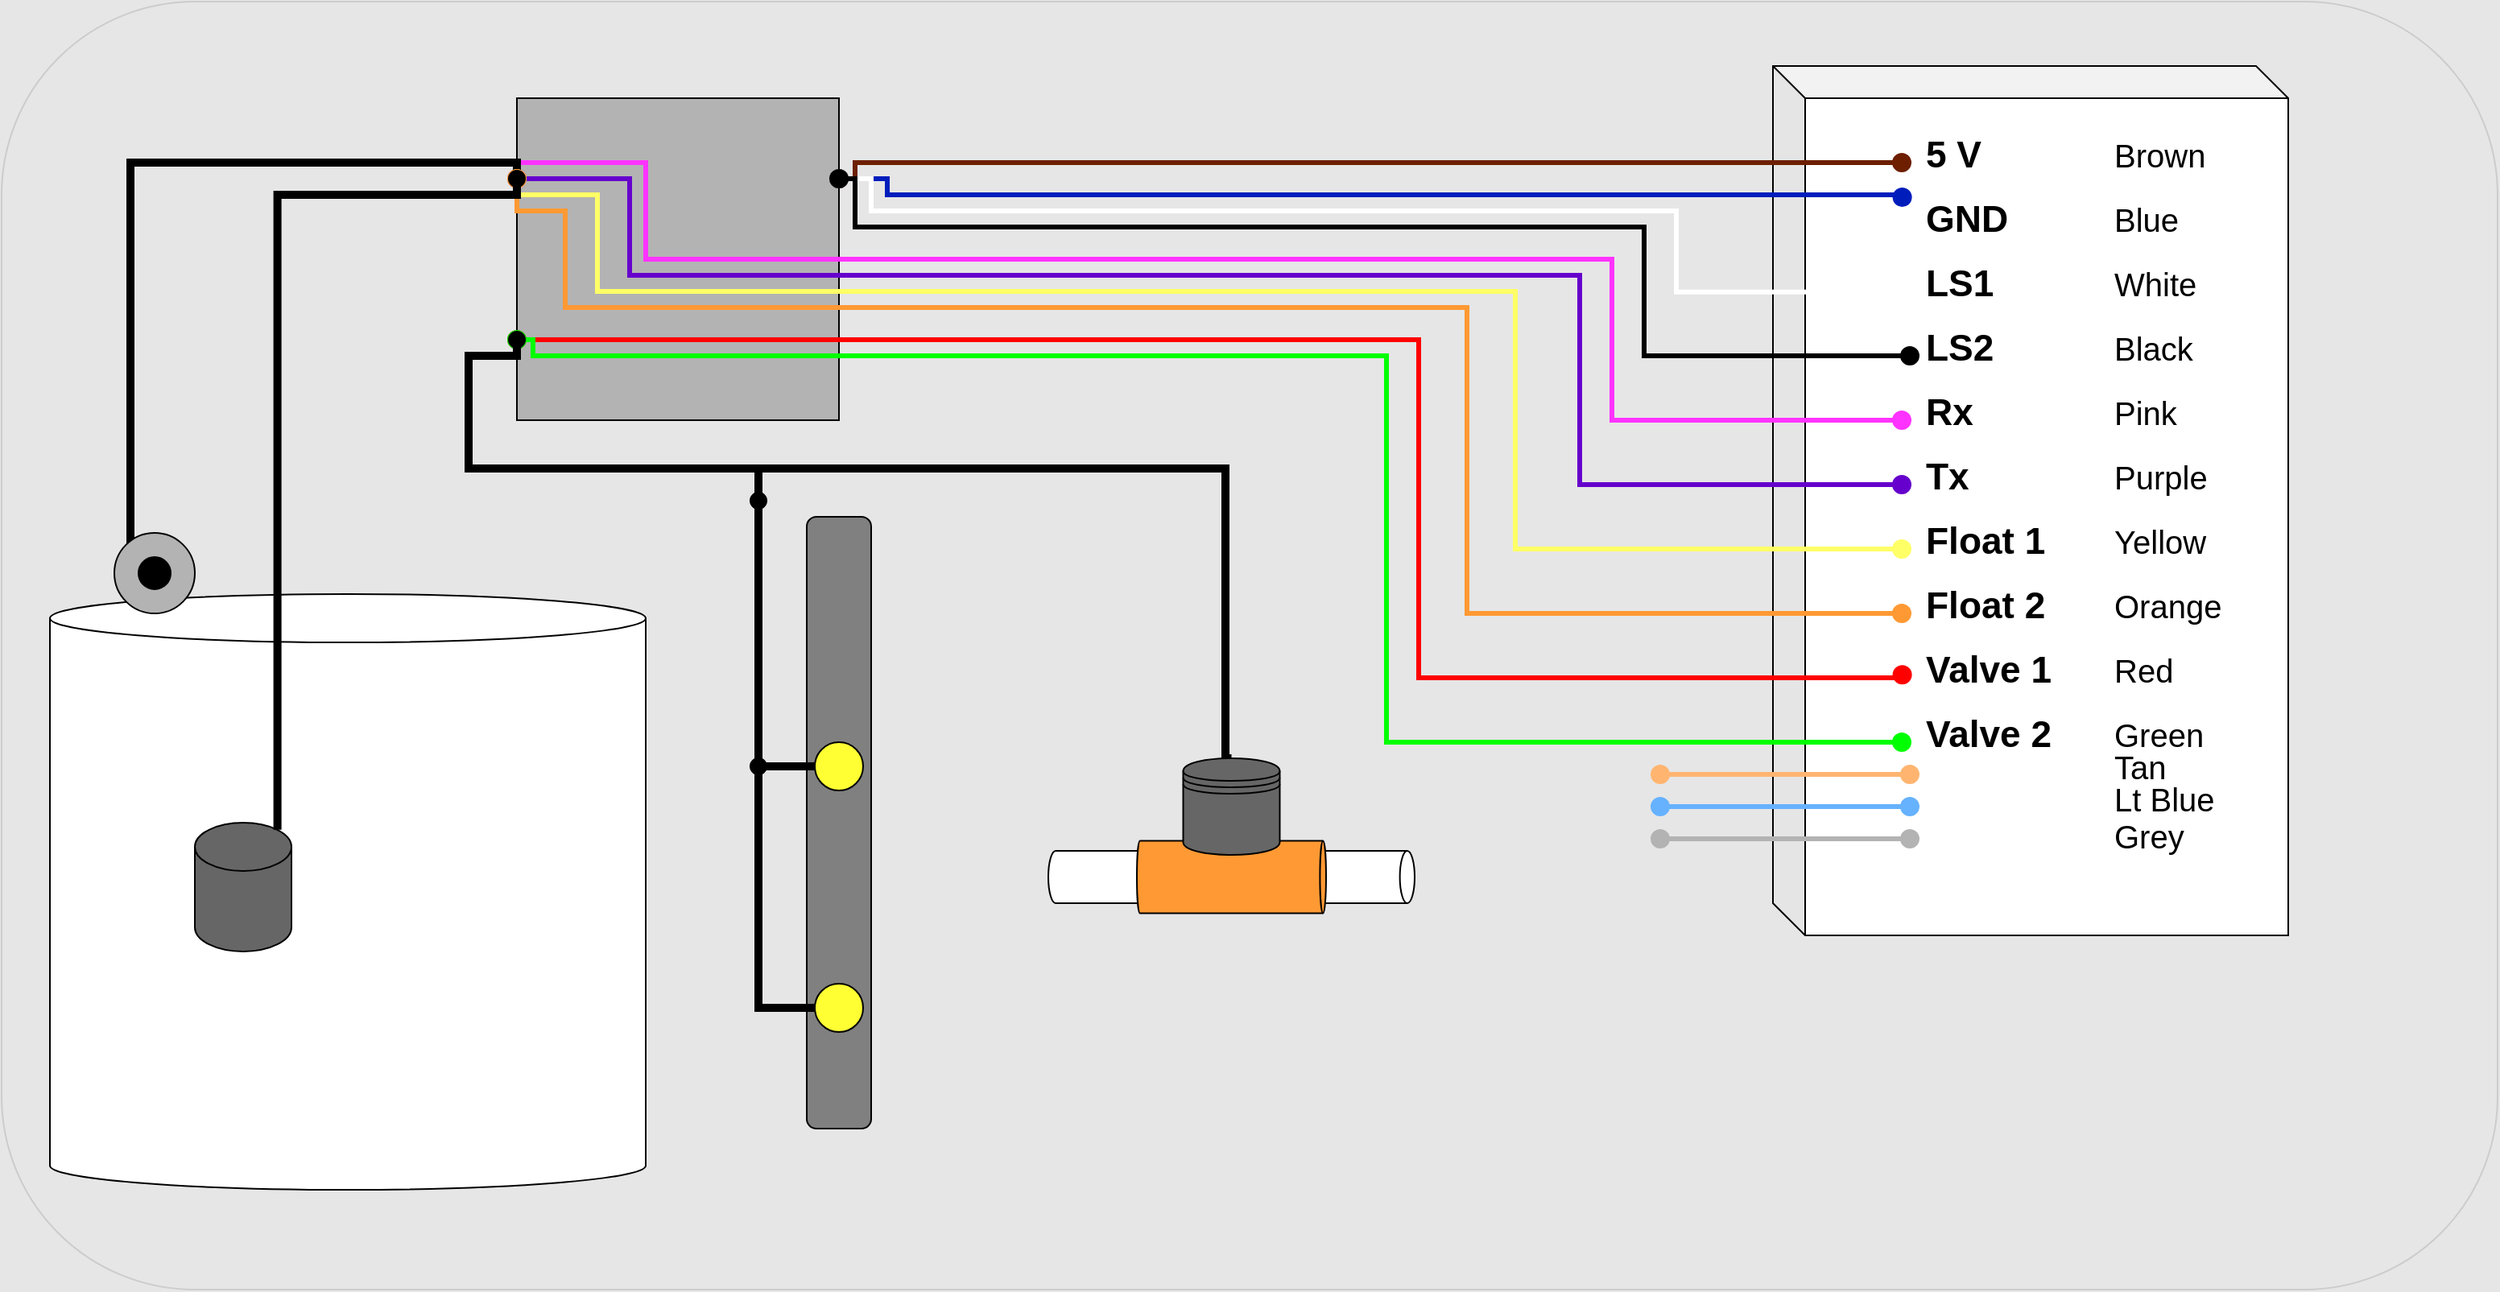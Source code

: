 <mxfile version="24.7.2" type="github">
  <diagram name="Page-1" id="7e0a89b8-554c-2b80-1dc8-d5c74ca68de4">
    <mxGraphModel dx="2269" dy="1317" grid="1" gridSize="10" guides="1" tooltips="1" connect="1" arrows="1" fold="1" page="1" pageScale="1" pageWidth="1100" pageHeight="850" background="#E6E6E6" math="0" shadow="0">
      <root>
        <mxCell id="0" />
        <mxCell id="1" parent="0" />
        <mxCell id="GZgzMt5lGDm11GtKSmbS-1" value="" style="rounded=1;whiteSpace=wrap;html=1;fillColor=#E6E6E6;fontColor=#333333;strokeColor=#CCCCCC;fillStyle=auto;gradientColor=none;" parent="1" vertex="1">
          <mxGeometry x="500" y="30" width="1550" height="800" as="geometry" />
        </mxCell>
        <mxCell id="Uim_rOpP8cY-PSNCOD3g-26" value="" style="shape=cube;whiteSpace=wrap;html=1;boundedLbl=1;backgroundOutline=1;darkOpacity=0.05;darkOpacity2=0.1;" vertex="1" parent="1">
          <mxGeometry x="1600" y="70" width="320" height="540" as="geometry" />
        </mxCell>
        <mxCell id="Uim_rOpP8cY-PSNCOD3g-5" value="" style="whiteSpace=wrap;html=1;aspect=fixed;fillColor=#B3B3B3;" vertex="1" parent="1">
          <mxGeometry x="820" y="90" width="200" height="200" as="geometry" />
        </mxCell>
        <mxCell id="eWyAGycqIImicUFKL28u-35" value="" style="group" parent="1" vertex="1" connectable="0">
          <mxGeometry x="1700" y="510" width="60" height="30" as="geometry" />
        </mxCell>
        <mxCell id="eWyAGycqIImicUFKL28u-31" value="" style="endArrow=oval;html=1;rounded=0;strokeWidth=3;targetPerimeterSpacing=0;endSize=9;startSize=9;startArrow=oval;startFill=1;endFill=1;fillColor=#0050ef;strokeColor=#ff0000;edgeStyle=orthogonalEdgeStyle;exitX=0;exitY=0.75;exitDx=0;exitDy=0;entryX=0.001;entryY=0.533;entryDx=0;entryDy=0;entryPerimeter=0;" parent="1" source="Uim_rOpP8cY-PSNCOD3g-5" edge="1">
          <mxGeometry width="50" height="50" relative="1" as="geometry">
            <mxPoint x="610" y="382.5" as="sourcePoint" />
            <mxPoint x="1680.3" y="448.105" as="targetPoint" />
            <Array as="points">
              <mxPoint x="1380" y="240" />
              <mxPoint x="1380" y="450" />
              <mxPoint x="1680" y="450" />
            </Array>
          </mxGeometry>
        </mxCell>
        <mxCell id="eWyAGycqIImicUFKL28u-37" value="" style="endArrow=oval;html=1;rounded=0;strokeWidth=3;targetPerimeterSpacing=0;endSize=9;startSize=9;startArrow=oval;startFill=1;endFill=1;fillColor=#0050ef;strokeColor=#FFB570;" parent="1" edge="1">
          <mxGeometry width="50" height="50" relative="1" as="geometry">
            <mxPoint x="1530" y="510" as="sourcePoint" />
            <mxPoint x="1685" y="510" as="targetPoint" />
          </mxGeometry>
        </mxCell>
        <mxCell id="eWyAGycqIImicUFKL28u-15" value="" style="endArrow=oval;html=1;rounded=0;strokeWidth=3;targetPerimeterSpacing=0;endSize=9;startSize=9;startArrow=oval;startFill=1;endFill=1;fillColor=#ffcd28;gradientColor=#ffa500;strokeColor=#FF33FF;exitX=0;exitY=0.25;exitDx=0;exitDy=0;edgeStyle=orthogonalEdgeStyle;" parent="1" source="Uim_rOpP8cY-PSNCOD3g-5" edge="1">
          <mxGeometry width="50" height="50" relative="1" as="geometry">
            <mxPoint x="513.552" y="201.856" as="sourcePoint" />
            <mxPoint x="1680" y="290" as="targetPoint" />
            <Array as="points">
              <mxPoint x="820" y="130" />
              <mxPoint x="900" y="130" />
              <mxPoint x="900" y="190" />
              <mxPoint x="1500" y="190" />
              <mxPoint x="1500" y="290" />
            </Array>
          </mxGeometry>
        </mxCell>
        <mxCell id="eWyAGycqIImicUFKL28u-41" value="" style="endArrow=oval;html=1;rounded=0;strokeWidth=3;targetPerimeterSpacing=0;endSize=9;startSize=9;startArrow=oval;startFill=1;endFill=1;fillColor=#0050ef;strokeColor=#00ff00;exitX=0;exitY=0.75;exitDx=0;exitDy=0;edgeStyle=orthogonalEdgeStyle;" parent="1" source="Uim_rOpP8cY-PSNCOD3g-5" edge="1">
          <mxGeometry width="50" height="50" relative="1" as="geometry">
            <mxPoint x="610" y="382.5" as="sourcePoint" />
            <mxPoint x="1680" y="490" as="targetPoint" />
            <Array as="points">
              <mxPoint x="830" y="240" />
              <mxPoint x="830" y="250" />
              <mxPoint x="1360" y="250" />
              <mxPoint x="1360" y="490" />
            </Array>
          </mxGeometry>
        </mxCell>
        <mxCell id="eWyAGycqIImicUFKL28u-38" value="" style="endArrow=oval;html=1;rounded=0;strokeWidth=3;targetPerimeterSpacing=0;endSize=9;startSize=9;startArrow=oval;startFill=1;endFill=1;fillColor=#ffff88;strokeColor=#66B2FF;" parent="1" edge="1">
          <mxGeometry width="50" height="50" relative="1" as="geometry">
            <mxPoint x="1530" y="530" as="sourcePoint" />
            <mxPoint x="1685" y="530" as="targetPoint" />
          </mxGeometry>
        </mxCell>
        <mxCell id="eWyAGycqIImicUFKL28u-34" value="" style="endArrow=oval;html=1;rounded=0;strokeWidth=3;targetPerimeterSpacing=0;endSize=9;startSize=9;startArrow=oval;startFill=1;endFill=1;fillColor=#ffcd28;gradientColor=#ffa500;strokeColor=#B3B3B3;" parent="1" edge="1">
          <mxGeometry width="50" height="50" relative="1" as="geometry">
            <mxPoint x="1530" y="550" as="sourcePoint" />
            <mxPoint x="1685" y="550" as="targetPoint" />
          </mxGeometry>
        </mxCell>
        <mxCell id="eWyAGycqIImicUFKL28u-18" value="" style="endArrow=oval;html=1;rounded=0;strokeWidth=3;targetPerimeterSpacing=0;endSize=9;startSize=9;startArrow=oval;startFill=1;endFill=1;fillColor=#0050ef;strokeColor=#6600CC;edgeStyle=orthogonalEdgeStyle;exitX=0;exitY=0.25;exitDx=0;exitDy=0;" parent="1" source="Uim_rOpP8cY-PSNCOD3g-5" edge="1">
          <mxGeometry width="50" height="50" relative="1" as="geometry">
            <mxPoint x="511.0" y="221.996" as="sourcePoint" />
            <mxPoint x="1680" y="330" as="targetPoint" />
            <Array as="points">
              <mxPoint x="890" y="140" />
              <mxPoint x="890" y="200" />
              <mxPoint x="1480" y="200" />
              <mxPoint x="1480" y="330" />
            </Array>
          </mxGeometry>
        </mxCell>
        <mxCell id="eWyAGycqIImicUFKL28u-69" style="edgeStyle=orthogonalEdgeStyle;shape=connector;rounded=0;orthogonalLoop=1;jettySize=auto;html=1;exitX=1;exitY=0.5;exitDx=0;exitDy=0;strokeColor=default;align=center;verticalAlign=middle;fontFamily=Helvetica;fontSize=11;fontColor=default;labelBackgroundColor=default;endArrow=oval;endFill=1;strokeWidth=5;entryX=0;entryY=0.25;entryDx=0;entryDy=0;" parent="1" source="eWyAGycqIImicUFKL28u-58" target="Uim_rOpP8cY-PSNCOD3g-5" edge="1">
          <mxGeometry relative="1" as="geometry">
            <mxPoint x="230" y="260" as="targetPoint" />
            <Array as="points">
              <mxPoint x="580" y="385" />
              <mxPoint x="580" y="130" />
              <mxPoint x="820" y="130" />
            </Array>
          </mxGeometry>
        </mxCell>
        <mxCell id="eWyAGycqIImicUFKL28u-61" value="" style="group" parent="1" vertex="1" connectable="0">
          <mxGeometry x="1000" y="350" width="40" height="380" as="geometry" />
        </mxCell>
        <mxCell id="eWyAGycqIImicUFKL28u-53" value="" style="rounded=1;whiteSpace=wrap;html=1;fillColor=#808080;" parent="eWyAGycqIImicUFKL28u-61" vertex="1">
          <mxGeometry width="40" height="380" as="geometry" />
        </mxCell>
        <mxCell id="eWyAGycqIImicUFKL28u-54" value="" style="ellipse;whiteSpace=wrap;html=1;aspect=fixed;fillColor=#FFFF33;" parent="eWyAGycqIImicUFKL28u-61" vertex="1">
          <mxGeometry x="5" y="140" width="30" height="30" as="geometry" />
        </mxCell>
        <mxCell id="eWyAGycqIImicUFKL28u-55" value="" style="ellipse;whiteSpace=wrap;html=1;aspect=fixed;fillColor=#FFFF33;" parent="eWyAGycqIImicUFKL28u-61" vertex="1">
          <mxGeometry x="5" y="290" width="30" height="30" as="geometry" />
        </mxCell>
        <mxCell id="eWyAGycqIImicUFKL28u-65" style="edgeStyle=orthogonalEdgeStyle;shape=connector;rounded=0;orthogonalLoop=1;jettySize=auto;html=1;exitX=0;exitY=0.5;exitDx=0;exitDy=0;strokeColor=default;align=center;verticalAlign=middle;fontFamily=Helvetica;fontSize=11;fontColor=default;labelBackgroundColor=default;endArrow=oval;endFill=1;strokeWidth=5;" parent="eWyAGycqIImicUFKL28u-61" source="eWyAGycqIImicUFKL28u-54" edge="1">
          <mxGeometry relative="1" as="geometry">
            <mxPoint x="-30" y="155" as="targetPoint" />
          </mxGeometry>
        </mxCell>
        <mxCell id="eWyAGycqIImicUFKL28u-62" style="edgeStyle=orthogonalEdgeStyle;rounded=0;orthogonalLoop=1;jettySize=auto;html=1;endArrow=oval;endFill=1;strokeWidth=5;entryX=0;entryY=0.75;entryDx=0;entryDy=0;exitX=0;exitY=0.5;exitDx=0;exitDy=0;" parent="1" source="eWyAGycqIImicUFKL28u-55" edge="1" target="Uim_rOpP8cY-PSNCOD3g-5">
          <mxGeometry relative="1" as="geometry">
            <mxPoint x="280" y="260" as="targetPoint" />
            <Array as="points">
              <mxPoint x="970" y="655" />
              <mxPoint x="970" y="320" />
              <mxPoint x="790" y="320" />
              <mxPoint x="790" y="250" />
              <mxPoint x="820" y="250" />
            </Array>
            <mxPoint x="780" y="675" as="sourcePoint" />
          </mxGeometry>
        </mxCell>
        <mxCell id="eWyAGycqIImicUFKL28u-4" value="" style="endArrow=oval;html=1;rounded=0;strokeWidth=3;targetPerimeterSpacing=0;endSize=9;startSize=9;startArrow=oval;startFill=1;endFill=1;fillColor=#0050ef;strokeColor=#001DBC;edgeStyle=orthogonalEdgeStyle;exitX=1;exitY=0.25;exitDx=0;exitDy=0;entryX=0.001;entryY=0.1;entryDx=0;entryDy=0;entryPerimeter=0;" parent="1" edge="1" source="Uim_rOpP8cY-PSNCOD3g-5">
          <mxGeometry width="50" height="50" relative="1" as="geometry">
            <mxPoint x="510" y="140.0" as="sourcePoint" />
            <mxPoint x="1680.3" y="151.5" as="targetPoint" />
            <Array as="points">
              <mxPoint x="1050" y="140" />
              <mxPoint x="1050" y="150" />
              <mxPoint x="1680" y="150" />
            </Array>
          </mxGeometry>
        </mxCell>
        <mxCell id="eWyAGycqIImicUFKL28u-2" value="" style="endArrow=oval;html=1;rounded=0;strokeWidth=3;targetPerimeterSpacing=0;endSize=9;startSize=9;startArrow=oval;startFill=1;endFill=1;fillColor=#a0522d;strokeColor=#6D1F00;edgeStyle=orthogonalEdgeStyle;elbow=vertical;exitX=1;exitY=0.25;exitDx=0;exitDy=0;" parent="1" source="Uim_rOpP8cY-PSNCOD3g-5" edge="1">
          <mxGeometry width="50" height="50" relative="1" as="geometry">
            <mxPoint x="509.84" y="126.596" as="sourcePoint" />
            <mxPoint x="1680" y="130" as="targetPoint" />
            <Array as="points">
              <mxPoint x="1030" y="140" />
              <mxPoint x="1030" y="130" />
            </Array>
          </mxGeometry>
        </mxCell>
        <mxCell id="eWyAGycqIImicUFKL28u-9" value="" style="endArrow=oval;html=1;rounded=0;strokeWidth=3;targetPerimeterSpacing=0;startArrow=oval;startFill=0;endFill=0;strokeColor=#FFFFFF;startFillColor=#000000;endFillColor=#000000;edgeStyle=orthogonalEdgeStyle;exitX=1;exitY=0.25;exitDx=0;exitDy=0;endSize=9;startSize=9;entryX=0;entryY=0.186;entryDx=0;entryDy=0;entryPerimeter=0;" parent="1" source="Uim_rOpP8cY-PSNCOD3g-5" edge="1">
          <mxGeometry width="50" height="50" relative="1" as="geometry">
            <mxPoint x="511.0" y="162.0" as="sourcePoint" />
            <mxPoint x="1680" y="210.41" as="targetPoint" />
            <Array as="points">
              <mxPoint x="1040" y="140" />
              <mxPoint x="1040" y="160" />
              <mxPoint x="1540" y="160" />
              <mxPoint x="1540" y="210" />
            </Array>
          </mxGeometry>
        </mxCell>
        <mxCell id="eWyAGycqIImicUFKL28u-12" value="" style="endArrow=oval;html=1;rounded=0;strokeWidth=3;targetPerimeterSpacing=0;endSize=9;startSize=9;startArrow=oval;startFill=1;endFill=1;fillColor=#0050ef;strokeColor=#000000;exitX=1;exitY=0.25;exitDx=0;exitDy=0;edgeStyle=orthogonalEdgeStyle;" parent="1" source="Uim_rOpP8cY-PSNCOD3g-5" edge="1">
          <mxGeometry width="50" height="50" relative="1" as="geometry">
            <mxPoint x="514.48" y="179.808" as="sourcePoint" />
            <mxPoint x="1685" y="250" as="targetPoint" />
            <Array as="points">
              <mxPoint x="1030" y="140" />
              <mxPoint x="1030" y="170" />
              <mxPoint x="1520" y="170" />
              <mxPoint x="1520" y="250" />
            </Array>
          </mxGeometry>
        </mxCell>
        <mxCell id="eWyAGycqIImicUFKL28u-52" style="edgeStyle=orthogonalEdgeStyle;rounded=0;orthogonalLoop=1;jettySize=auto;html=1;exitX=0.5;exitY=1;exitDx=0;exitDy=0;" parent="1" edge="1">
          <mxGeometry relative="1" as="geometry">
            <mxPoint x="770" y="430" as="sourcePoint" />
            <mxPoint x="770" y="430" as="targetPoint" />
          </mxGeometry>
        </mxCell>
        <mxCell id="eWyAGycqIImicUFKL28u-22" value="" style="endArrow=oval;html=1;rounded=0;strokeWidth=3;targetPerimeterSpacing=0;endSize=9;startSize=9;startArrow=oval;startFill=1;endFill=1;fillColor=#ffff88;strokeColor=#FFFF66;edgeStyle=orthogonalEdgeStyle;" parent="1" edge="1">
          <mxGeometry width="50" height="50" relative="1" as="geometry">
            <mxPoint x="820" y="140" as="sourcePoint" />
            <mxPoint x="1680" y="370" as="targetPoint" />
            <Array as="points">
              <mxPoint x="870" y="150" />
              <mxPoint x="870" y="210" />
              <mxPoint x="1440" y="210" />
              <mxPoint x="1440" y="370" />
            </Array>
          </mxGeometry>
        </mxCell>
        <mxCell id="eWyAGycqIImicUFKL28u-25" value="" style="endArrow=oval;html=1;rounded=0;strokeWidth=3;targetPerimeterSpacing=0;endSize=9;startSize=9;startArrow=oval;startFill=1;endFill=1;fillColor=#0050ef;strokeColor=#FF9933;edgeStyle=orthogonalEdgeStyle;" parent="1" edge="1">
          <mxGeometry width="50" height="50" relative="1" as="geometry">
            <mxPoint x="820" y="140" as="sourcePoint" />
            <mxPoint x="1680" y="410" as="targetPoint" />
            <Array as="points">
              <mxPoint x="820" y="160" />
              <mxPoint x="850" y="160" />
              <mxPoint x="850" y="220" />
              <mxPoint x="1410" y="220" />
              <mxPoint x="1410" y="410" />
            </Array>
          </mxGeometry>
        </mxCell>
        <mxCell id="eWyAGycqIImicUFKL28u-74" style="edgeStyle=orthogonalEdgeStyle;shape=connector;rounded=0;orthogonalLoop=1;jettySize=auto;html=1;exitX=0.5;exitY=0;exitDx=0;exitDy=0;strokeColor=default;align=center;verticalAlign=middle;fontFamily=Helvetica;fontSize=11;fontColor=default;labelBackgroundColor=default;endArrow=oval;endFill=1;strokeWidth=5;" parent="1" source="eWyAGycqIImicUFKL28u-73" edge="1">
          <mxGeometry relative="1" as="geometry">
            <mxPoint x="970" y="340" as="targetPoint" />
            <Array as="points">
              <mxPoint x="1260" y="500" />
              <mxPoint x="1260" y="320" />
              <mxPoint x="970" y="320" />
              <mxPoint x="970" y="340" />
            </Array>
          </mxGeometry>
        </mxCell>
        <mxCell id="Uim_rOpP8cY-PSNCOD3g-9" value="" style="group" vertex="1" connectable="0" parent="1">
          <mxGeometry x="1150" y="500" width="227.5" height="96.25" as="geometry" />
        </mxCell>
        <mxCell id="Uim_rOpP8cY-PSNCOD3g-7" value="" style="shape=cylinder3;whiteSpace=wrap;html=1;boundedLbl=1;backgroundOutline=1;size=4.596;rotation=90;" vertex="1" parent="Uim_rOpP8cY-PSNCOD3g-9">
          <mxGeometry x="97.5" y="-40" width="32.5" height="227.5" as="geometry" />
        </mxCell>
        <mxCell id="Uim_rOpP8cY-PSNCOD3g-8" value="" style="shape=cylinder3;whiteSpace=wrap;html=1;boundedLbl=1;backgroundOutline=1;size=1.904;rotation=90;fillColor=#FF9933;" vertex="1" parent="Uim_rOpP8cY-PSNCOD3g-9">
          <mxGeometry x="91.25" y="15" width="45" height="117.5" as="geometry" />
        </mxCell>
        <mxCell id="eWyAGycqIImicUFKL28u-73" value="" style="shape=datastore;whiteSpace=wrap;html=1;fontFamily=Helvetica;fontSize=11;fontColor=default;labelBackgroundColor=default;fillColor=#666666;" parent="Uim_rOpP8cY-PSNCOD3g-9" vertex="1">
          <mxGeometry x="83.75" width="60" height="60" as="geometry" />
        </mxCell>
        <mxCell id="Uim_rOpP8cY-PSNCOD3g-11" value="" style="shape=cylinder3;whiteSpace=wrap;html=1;boundedLbl=1;backgroundOutline=1;size=15;" vertex="1" parent="1">
          <mxGeometry x="530" y="398" width="370" height="370" as="geometry" />
        </mxCell>
        <mxCell id="eWyAGycqIImicUFKL28u-57" value="" style="shape=cylinder3;whiteSpace=wrap;html=1;boundedLbl=1;backgroundOutline=1;size=15;fillColor=#666666;" parent="1" vertex="1">
          <mxGeometry x="620" y="540" width="60" height="80" as="geometry" />
        </mxCell>
        <mxCell id="Uim_rOpP8cY-PSNCOD3g-6" style="edgeStyle=orthogonalEdgeStyle;rounded=0;orthogonalLoop=1;jettySize=auto;html=1;exitX=0.855;exitY=0;exitDx=0;exitDy=4.35;exitPerimeter=0;entryX=0;entryY=0.25;entryDx=0;entryDy=0;strokeWidth=5;endArrow=oval;endFill=1;" edge="1" parent="1" source="eWyAGycqIImicUFKL28u-57" target="Uim_rOpP8cY-PSNCOD3g-5">
          <mxGeometry relative="1" as="geometry">
            <Array as="points">
              <mxPoint x="671" y="150" />
              <mxPoint x="820" y="150" />
            </Array>
          </mxGeometry>
        </mxCell>
        <mxCell id="eWyAGycqIImicUFKL28u-58" value="" style="ellipse;whiteSpace=wrap;html=1;aspect=fixed;fillColor=#B3B3B3;" parent="1" vertex="1">
          <mxGeometry x="570" y="360" width="50" height="50" as="geometry" />
        </mxCell>
        <mxCell id="eWyAGycqIImicUFKL28u-59" value="" style="ellipse;whiteSpace=wrap;html=1;aspect=fixed;fillColor=#000000;" parent="1" vertex="1">
          <mxGeometry x="585" y="375" width="20" height="20" as="geometry" />
        </mxCell>
        <mxCell id="Uim_rOpP8cY-PSNCOD3g-14" value="Pink" style="text;html=1;align=left;verticalAlign=middle;whiteSpace=wrap;rounded=0;labelBackgroundColor=none;fontSize=20;fontStyle=0;fontColor=#000000;spacingTop=0;container=0;flipV=1;" vertex="1" parent="1">
          <mxGeometry x="1810" y="270" width="40" height="30" as="geometry" />
        </mxCell>
        <mxCell id="Uim_rOpP8cY-PSNCOD3g-15" value="White" style="text;html=1;align=left;verticalAlign=middle;whiteSpace=wrap;rounded=0;labelBackgroundColor=none;fontSize=20;fontStyle=0;fontColor=#000000;spacingTop=0;container=0;flipV=1;" vertex="1" parent="1">
          <mxGeometry x="1810" y="190" width="60" height="30" as="geometry" />
        </mxCell>
        <mxCell id="Uim_rOpP8cY-PSNCOD3g-16" value="Orange" style="text;html=1;align=left;verticalAlign=middle;whiteSpace=wrap;rounded=0;labelBackgroundColor=none;fontSize=20;fontStyle=0;fontColor=#000000;spacingTop=0;container=0;flipV=1;" vertex="1" parent="1">
          <mxGeometry x="1810" y="390" width="85" height="30" as="geometry" />
        </mxCell>
        <mxCell id="Uim_rOpP8cY-PSNCOD3g-17" value="Red" style="text;html=1;align=left;verticalAlign=middle;whiteSpace=wrap;rounded=0;labelBackgroundColor=none;fontSize=20;fontStyle=0;fontColor=#000000;spacingTop=0;container=0;flipV=1;" vertex="1" parent="1">
          <mxGeometry x="1810" y="430" width="110" height="30" as="geometry" />
        </mxCell>
        <mxCell id="Uim_rOpP8cY-PSNCOD3g-18" value="Blue" style="text;html=1;align=left;verticalAlign=middle;whiteSpace=wrap;rounded=0;labelBackgroundColor=none;fontSize=20;fontStyle=0;fontColor=#000000;spacingTop=0;container=0;flipV=1;" vertex="1" parent="1">
          <mxGeometry x="1810" y="150" width="60" height="30" as="geometry" />
        </mxCell>
        <mxCell id="Uim_rOpP8cY-PSNCOD3g-20" value="Purple" style="text;html=1;align=left;verticalAlign=middle;whiteSpace=wrap;rounded=0;labelBackgroundColor=none;fontSize=20;fontStyle=0;fontColor=#000000;spacingTop=0;container=0;flipV=1;" vertex="1" parent="1">
          <mxGeometry x="1810" y="310" width="60" height="30" as="geometry" />
        </mxCell>
        <mxCell id="Uim_rOpP8cY-PSNCOD3g-21" value="Brown" style="text;html=1;align=left;verticalAlign=middle;whiteSpace=wrap;rounded=0;labelBackgroundColor=none;fontSize=20;fontStyle=0;fontColor=#000000;spacingTop=0;container=0;flipV=1;" vertex="1" parent="1">
          <mxGeometry x="1810" y="110" width="60" height="30" as="geometry" />
        </mxCell>
        <mxCell id="Uim_rOpP8cY-PSNCOD3g-23" value="Yellow" style="text;html=1;align=left;verticalAlign=middle;whiteSpace=wrap;rounded=0;labelBackgroundColor=none;fontSize=20;fontStyle=0;fontColor=#000000;spacingTop=0;container=0;flipV=1;" vertex="1" parent="1">
          <mxGeometry x="1810" y="350" width="95" height="30" as="geometry" />
        </mxCell>
        <mxCell id="HwqSG6qm3EEAJKm69LRL-37" value="5 V " style="text;html=1;align=left;verticalAlign=middle;whiteSpace=wrap;rounded=0;labelBackgroundColor=none;fontSize=23;fontStyle=1;fontColor=#000000;spacingTop=0;container=0;" parent="1" vertex="1">
          <mxGeometry x="1692.5" y="110" width="60" height="30" as="geometry" />
        </mxCell>
        <mxCell id="eWyAGycqIImicUFKL28u-17" value="Tx" style="text;html=1;align=left;verticalAlign=middle;whiteSpace=wrap;rounded=0;labelBackgroundColor=none;fontSize=23;fontStyle=1;fontColor=#000000;spacingTop=0;container=0;" parent="1" vertex="1">
          <mxGeometry x="1692.5" y="310" width="60" height="30" as="geometry" />
        </mxCell>
        <mxCell id="eWyAGycqIImicUFKL28u-11" value="&lt;div&gt;&lt;font color=&quot;#000000&quot;&gt;LS2&lt;/font&gt;&lt;/div&gt;" style="text;html=1;align=left;verticalAlign=middle;whiteSpace=wrap;rounded=0;labelBackgroundColor=none;fontSize=23;fontStyle=1;fontColor=#FFFFFF;spacingTop=0;container=0;" parent="1" vertex="1">
          <mxGeometry x="1692.5" y="230" width="60" height="30" as="geometry" />
        </mxCell>
        <mxCell id="eWyAGycqIImicUFKL28u-30" value="&lt;div&gt;&lt;font color=&quot;#000000&quot;&gt;Valve 2&lt;/font&gt;&lt;/div&gt;" style="text;html=1;align=left;verticalAlign=middle;whiteSpace=wrap;rounded=0;labelBackgroundColor=none;fontSize=23;fontStyle=1;fontColor=#FFFFFF;spacingTop=0;container=0;" parent="1" vertex="1">
          <mxGeometry x="1692.5" y="470" width="85" height="30" as="geometry" />
        </mxCell>
        <mxCell id="eWyAGycqIImicUFKL28u-21" value="Float 1" style="text;html=1;align=left;verticalAlign=middle;whiteSpace=wrap;rounded=0;labelBackgroundColor=none;fontSize=23;fontStyle=1;fontColor=#000000;spacingTop=0;container=0;" parent="1" vertex="1">
          <mxGeometry x="1692.5" y="350" width="95" height="30" as="geometry" />
        </mxCell>
        <mxCell id="eWyAGycqIImicUFKL28u-14" value="Rx" style="text;html=1;align=left;verticalAlign=middle;whiteSpace=wrap;rounded=0;labelBackgroundColor=none;fontSize=23;fontStyle=1;fontColor=#000000;spacingTop=0;container=0;" parent="1" vertex="1">
          <mxGeometry x="1692.5" y="270" width="19.859" height="30" as="geometry" />
        </mxCell>
        <mxCell id="eWyAGycqIImicUFKL28u-8" value="LS1" style="text;html=1;align=left;verticalAlign=middle;whiteSpace=wrap;rounded=0;labelBackgroundColor=none;fontSize=23;fontStyle=1;fontColor=#000000;spacingTop=0;container=0;" parent="1" vertex="1">
          <mxGeometry x="1692.5" y="190" width="60" height="30" as="geometry" />
        </mxCell>
        <mxCell id="eWyAGycqIImicUFKL28u-24" value="Float 2" style="text;html=1;align=left;verticalAlign=middle;whiteSpace=wrap;rounded=0;labelBackgroundColor=none;fontSize=23;fontStyle=1;fontColor=#000000;spacingTop=0;container=0;" parent="1" vertex="1">
          <mxGeometry x="1692.5" y="390" width="85" height="30" as="geometry" />
        </mxCell>
        <mxCell id="eWyAGycqIImicUFKL28u-33" value="Valve 1" style="text;html=1;align=left;verticalAlign=middle;whiteSpace=wrap;rounded=0;labelBackgroundColor=none;fontSize=23;fontStyle=1;fontColor=#000000;spacingTop=0;container=0;" parent="1" vertex="1">
          <mxGeometry x="1692.5" y="430" width="110" height="30" as="geometry" />
        </mxCell>
        <mxCell id="eWyAGycqIImicUFKL28u-3" value="GND" style="text;html=1;align=left;verticalAlign=middle;whiteSpace=wrap;rounded=0;labelBackgroundColor=none;fontSize=23;fontStyle=1;fontColor=#000000;spacingTop=0;container=0;" parent="1" vertex="1">
          <mxGeometry x="1692.5" y="150" width="60" height="30" as="geometry" />
        </mxCell>
        <mxCell id="Uim_rOpP8cY-PSNCOD3g-22" value="Black" style="text;html=1;align=left;verticalAlign=middle;whiteSpace=wrap;rounded=0;labelBackgroundColor=none;fontSize=20;fontStyle=0;fontColor=#000000;spacingTop=0;container=0;flipV=1;" vertex="1" parent="1">
          <mxGeometry x="1810" y="230" width="60" height="30" as="geometry" />
        </mxCell>
        <mxCell id="Uim_rOpP8cY-PSNCOD3g-19" value="&lt;font color=&quot;#000000&quot;&gt;Green&lt;/font&gt;" style="text;html=1;align=left;verticalAlign=middle;whiteSpace=wrap;rounded=0;labelBackgroundColor=none;fontSize=20;fontStyle=0;fontColor=#FFFFFF;spacingTop=0;container=0;flipV=1;" vertex="1" parent="1">
          <mxGeometry x="1810" y="470" width="85" height="30" as="geometry" />
        </mxCell>
        <mxCell id="Uim_rOpP8cY-PSNCOD3g-29" value="&lt;font color=&quot;#000000&quot;&gt;Tan&lt;/font&gt;" style="text;html=1;align=left;verticalAlign=middle;whiteSpace=wrap;rounded=0;labelBackgroundColor=none;fontSize=20;fontStyle=0;fontColor=#FFFFFF;spacingTop=0;container=0;flipV=1;" vertex="1" parent="1">
          <mxGeometry x="1810" y="490" width="85" height="30" as="geometry" />
        </mxCell>
        <mxCell id="Uim_rOpP8cY-PSNCOD3g-30" value="&lt;font color=&quot;#000000&quot;&gt;Lt Blue&lt;br&gt;&lt;/font&gt;" style="text;html=1;align=left;verticalAlign=middle;whiteSpace=wrap;rounded=0;labelBackgroundColor=none;fontSize=20;fontStyle=0;fontColor=#FFFFFF;spacingTop=0;container=0;flipV=1;" vertex="1" parent="1">
          <mxGeometry x="1810" y="510" width="85" height="30" as="geometry" />
        </mxCell>
        <mxCell id="Uim_rOpP8cY-PSNCOD3g-31" value="&lt;font color=&quot;#000000&quot;&gt;Grey&lt;/font&gt;" style="text;html=1;align=left;verticalAlign=middle;whiteSpace=wrap;rounded=0;labelBackgroundColor=none;fontSize=20;fontStyle=0;fontColor=#FFFFFF;spacingTop=0;container=0;flipV=1;" vertex="1" parent="1">
          <mxGeometry x="1810" y="533.12" width="85" height="30" as="geometry" />
        </mxCell>
      </root>
    </mxGraphModel>
  </diagram>
</mxfile>
